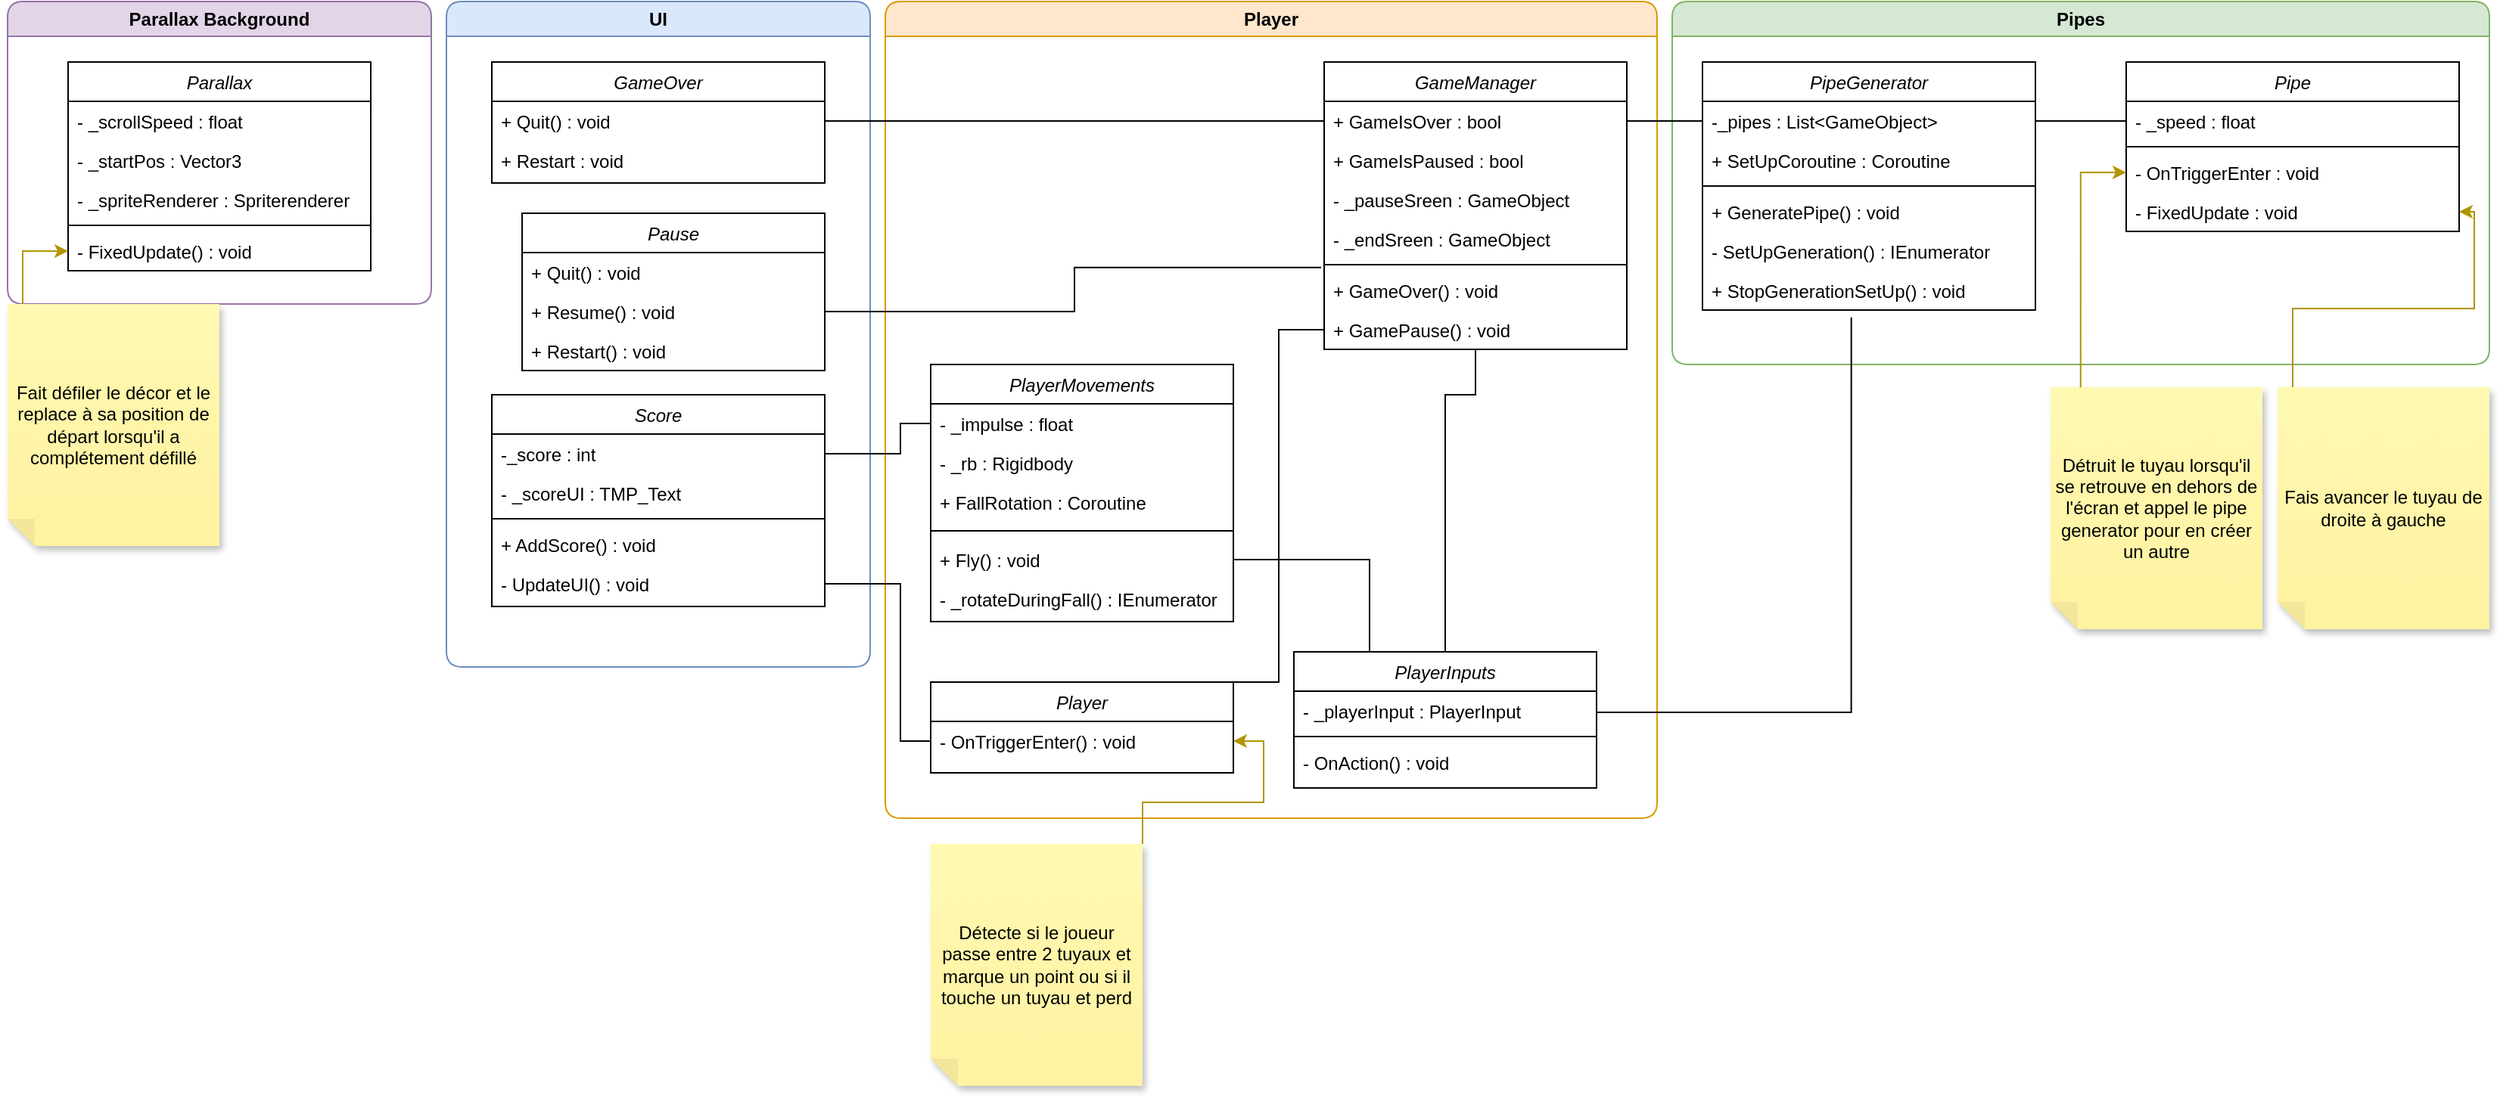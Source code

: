 <mxfile version="23.0.2" type="device">
  <diagram id="C5RBs43oDa-KdzZeNtuy" name="Page-1">
    <mxGraphModel dx="1235" dy="614" grid="1" gridSize="10" guides="1" tooltips="1" connect="1" arrows="1" fold="1" page="1" pageScale="1" pageWidth="1700" pageHeight="800" math="0" shadow="0">
      <root>
        <mxCell id="WIyWlLk6GJQsqaUBKTNV-0" />
        <mxCell id="WIyWlLk6GJQsqaUBKTNV-1" parent="WIyWlLk6GJQsqaUBKTNV-0" />
        <mxCell id="22lcPCfBFil6golWI1VR-0" value="Parallax Background" style="swimlane;whiteSpace=wrap;html=1;fillColor=#e1d5e7;strokeColor=#9673a6;shadow=0;rounded=1;" parent="WIyWlLk6GJQsqaUBKTNV-1" vertex="1">
          <mxGeometry x="30" width="280" height="200" as="geometry" />
        </mxCell>
        <mxCell id="zkfFHV4jXpPFQw0GAbJ--0" value="Parallax" style="swimlane;fontStyle=2;align=center;verticalAlign=top;childLayout=stackLayout;horizontal=1;startSize=26;horizontalStack=0;resizeParent=1;resizeLast=0;collapsible=1;marginBottom=0;rounded=0;shadow=0;strokeWidth=1;" parent="22lcPCfBFil6golWI1VR-0" vertex="1">
          <mxGeometry x="40" y="40" width="200" height="138" as="geometry">
            <mxRectangle x="230" y="140" width="160" height="26" as="alternateBounds" />
          </mxGeometry>
        </mxCell>
        <mxCell id="zkfFHV4jXpPFQw0GAbJ--1" value="- _scrollSpeed : float" style="text;align=left;verticalAlign=top;spacingLeft=4;spacingRight=4;overflow=hidden;rotatable=0;points=[[0,0.5],[1,0.5]];portConstraint=eastwest;" parent="zkfFHV4jXpPFQw0GAbJ--0" vertex="1">
          <mxGeometry y="26" width="200" height="26" as="geometry" />
        </mxCell>
        <mxCell id="zkfFHV4jXpPFQw0GAbJ--2" value="- _startPos : Vector3" style="text;align=left;verticalAlign=top;spacingLeft=4;spacingRight=4;overflow=hidden;rotatable=0;points=[[0,0.5],[1,0.5]];portConstraint=eastwest;rounded=0;shadow=0;html=0;" parent="zkfFHV4jXpPFQw0GAbJ--0" vertex="1">
          <mxGeometry y="52" width="200" height="26" as="geometry" />
        </mxCell>
        <mxCell id="zkfFHV4jXpPFQw0GAbJ--3" value="- _spriteRenderer : Spriterenderer" style="text;align=left;verticalAlign=top;spacingLeft=4;spacingRight=4;overflow=hidden;rotatable=0;points=[[0,0.5],[1,0.5]];portConstraint=eastwest;rounded=0;shadow=0;html=0;" parent="zkfFHV4jXpPFQw0GAbJ--0" vertex="1">
          <mxGeometry y="78" width="200" height="26" as="geometry" />
        </mxCell>
        <mxCell id="zkfFHV4jXpPFQw0GAbJ--4" value="" style="line;html=1;strokeWidth=1;align=left;verticalAlign=middle;spacingTop=-1;spacingLeft=3;spacingRight=3;rotatable=0;labelPosition=right;points=[];portConstraint=eastwest;" parent="zkfFHV4jXpPFQw0GAbJ--0" vertex="1">
          <mxGeometry y="104" width="200" height="8" as="geometry" />
        </mxCell>
        <mxCell id="zkfFHV4jXpPFQw0GAbJ--5" value="- FixedUpdate() : void" style="text;align=left;verticalAlign=top;spacingLeft=4;spacingRight=4;overflow=hidden;rotatable=0;points=[[0,0.5],[1,0.5]];portConstraint=eastwest;" parent="zkfFHV4jXpPFQw0GAbJ--0" vertex="1">
          <mxGeometry y="112" width="200" height="26" as="geometry" />
        </mxCell>
        <mxCell id="22lcPCfBFil6golWI1VR-4" style="edgeStyle=orthogonalEdgeStyle;rounded=0;orthogonalLoop=1;jettySize=auto;html=1;exitX=0;exitY=0;exitDx=130;exitDy=10;exitPerimeter=0;fillColor=#e3c800;strokeColor=#B09500;" parent="WIyWlLk6GJQsqaUBKTNV-1" source="22lcPCfBFil6golWI1VR-3" target="zkfFHV4jXpPFQw0GAbJ--5" edge="1">
          <mxGeometry relative="1" as="geometry" />
        </mxCell>
        <mxCell id="22lcPCfBFil6golWI1VR-3" value="Fait défiler le décor et le replace à sa position de départ lorsqu&#39;il a complétement&amp;nbsp;défillé" style="shape=note;whiteSpace=wrap;html=1;backgroundOutline=1;fontColor=#000000;darkOpacity=0.05;fillColor=#FFF9B2;strokeColor=none;fillStyle=solid;direction=west;gradientDirection=north;gradientColor=#FFF2A1;shadow=1;size=18;pointerEvents=1;" parent="WIyWlLk6GJQsqaUBKTNV-1" vertex="1">
          <mxGeometry x="30" y="200" width="140" height="160" as="geometry" />
        </mxCell>
        <mxCell id="22lcPCfBFil6golWI1VR-6" value="Player" style="swimlane;whiteSpace=wrap;html=1;fillColor=#ffe6cc;strokeColor=#d79b00;rounded=1;glass=0;shadow=0;" parent="WIyWlLk6GJQsqaUBKTNV-1" vertex="1">
          <mxGeometry x="610" width="510" height="540" as="geometry" />
        </mxCell>
        <mxCell id="22lcPCfBFil6golWI1VR-7" value="PlayerMovements" style="swimlane;fontStyle=2;align=center;verticalAlign=top;childLayout=stackLayout;horizontal=1;startSize=26;horizontalStack=0;resizeParent=1;resizeLast=0;collapsible=1;marginBottom=0;rounded=0;shadow=0;strokeWidth=1;" parent="22lcPCfBFil6golWI1VR-6" vertex="1">
          <mxGeometry x="30" y="240" width="200" height="170" as="geometry">
            <mxRectangle x="40" y="69" width="160" height="26" as="alternateBounds" />
          </mxGeometry>
        </mxCell>
        <mxCell id="22lcPCfBFil6golWI1VR-8" value="- _impulse : float" style="text;align=left;verticalAlign=top;spacingLeft=4;spacingRight=4;overflow=hidden;rotatable=0;points=[[0,0.5],[1,0.5]];portConstraint=eastwest;" parent="22lcPCfBFil6golWI1VR-7" vertex="1">
          <mxGeometry y="26" width="200" height="26" as="geometry" />
        </mxCell>
        <mxCell id="22lcPCfBFil6golWI1VR-9" value="- _rb : Rigidbody" style="text;align=left;verticalAlign=top;spacingLeft=4;spacingRight=4;overflow=hidden;rotatable=0;points=[[0,0.5],[1,0.5]];portConstraint=eastwest;rounded=0;shadow=0;html=0;" parent="22lcPCfBFil6golWI1VR-7" vertex="1">
          <mxGeometry y="52" width="200" height="26" as="geometry" />
        </mxCell>
        <mxCell id="22lcPCfBFil6golWI1VR-37" value="+ FallRotation : Coroutine" style="text;align=left;verticalAlign=top;spacingLeft=4;spacingRight=4;overflow=hidden;rotatable=0;points=[[0,0.5],[1,0.5]];portConstraint=eastwest;" parent="22lcPCfBFil6golWI1VR-7" vertex="1">
          <mxGeometry y="78" width="200" height="26" as="geometry" />
        </mxCell>
        <mxCell id="22lcPCfBFil6golWI1VR-11" value="" style="line;html=1;strokeWidth=1;align=left;verticalAlign=middle;spacingTop=-1;spacingLeft=3;spacingRight=3;rotatable=0;labelPosition=right;points=[];portConstraint=eastwest;" parent="22lcPCfBFil6golWI1VR-7" vertex="1">
          <mxGeometry y="104" width="200" height="12" as="geometry" />
        </mxCell>
        <mxCell id="22lcPCfBFil6golWI1VR-12" value="+ Fly() : void" style="text;align=left;verticalAlign=top;spacingLeft=4;spacingRight=4;overflow=hidden;rotatable=0;points=[[0,0.5],[1,0.5]];portConstraint=eastwest;" parent="22lcPCfBFil6golWI1VR-7" vertex="1">
          <mxGeometry y="116" width="200" height="26" as="geometry" />
        </mxCell>
        <mxCell id="22lcPCfBFil6golWI1VR-38" value="- _rotateDuringFall() : IEnumerator" style="text;align=left;verticalAlign=top;spacingLeft=4;spacingRight=4;overflow=hidden;rotatable=0;points=[[0,0.5],[1,0.5]];portConstraint=eastwest;" parent="22lcPCfBFil6golWI1VR-7" vertex="1">
          <mxGeometry y="142" width="200" height="26" as="geometry" />
        </mxCell>
        <mxCell id="Qvfb32T_ngSN5uWjexYS-70" style="edgeStyle=orthogonalEdgeStyle;rounded=0;orthogonalLoop=1;jettySize=auto;html=1;exitX=0.25;exitY=0;exitDx=0;exitDy=0;entryX=1;entryY=0.5;entryDx=0;entryDy=0;endArrow=none;endFill=0;" parent="22lcPCfBFil6golWI1VR-6" source="22lcPCfBFil6golWI1VR-13" target="22lcPCfBFil6golWI1VR-12" edge="1">
          <mxGeometry relative="1" as="geometry" />
        </mxCell>
        <mxCell id="22lcPCfBFil6golWI1VR-13" value="PlayerInputs" style="swimlane;fontStyle=2;align=center;verticalAlign=top;childLayout=stackLayout;horizontal=1;startSize=26;horizontalStack=0;resizeParent=1;resizeLast=0;collapsible=1;marginBottom=0;rounded=0;shadow=0;strokeWidth=1;" parent="22lcPCfBFil6golWI1VR-6" vertex="1">
          <mxGeometry x="270" y="430" width="200" height="90" as="geometry">
            <mxRectangle x="40" y="69" width="160" height="26" as="alternateBounds" />
          </mxGeometry>
        </mxCell>
        <mxCell id="22lcPCfBFil6golWI1VR-14" value="- _playerInput : PlayerInput" style="text;align=left;verticalAlign=top;spacingLeft=4;spacingRight=4;overflow=hidden;rotatable=0;points=[[0,0.5],[1,0.5]];portConstraint=eastwest;" parent="22lcPCfBFil6golWI1VR-13" vertex="1">
          <mxGeometry y="26" width="200" height="26" as="geometry" />
        </mxCell>
        <mxCell id="22lcPCfBFil6golWI1VR-17" value="" style="line;html=1;strokeWidth=1;align=left;verticalAlign=middle;spacingTop=-1;spacingLeft=3;spacingRight=3;rotatable=0;labelPosition=right;points=[];portConstraint=eastwest;" parent="22lcPCfBFil6golWI1VR-13" vertex="1">
          <mxGeometry y="52" width="200" height="8" as="geometry" />
        </mxCell>
        <mxCell id="22lcPCfBFil6golWI1VR-18" value="- OnAction() : void" style="text;align=left;verticalAlign=top;spacingLeft=4;spacingRight=4;overflow=hidden;rotatable=0;points=[[0,0.5],[1,0.5]];portConstraint=eastwest;" parent="22lcPCfBFil6golWI1VR-13" vertex="1">
          <mxGeometry y="60" width="200" height="26" as="geometry" />
        </mxCell>
        <mxCell id="22lcPCfBFil6golWI1VR-23" value="GameManager" style="swimlane;fontStyle=2;align=center;verticalAlign=top;childLayout=stackLayout;horizontal=1;startSize=26;horizontalStack=0;resizeParent=1;resizeLast=0;collapsible=1;marginBottom=0;rounded=0;shadow=0;strokeWidth=1;" parent="22lcPCfBFil6golWI1VR-6" vertex="1">
          <mxGeometry x="290" y="40" width="200" height="190" as="geometry">
            <mxRectangle x="40" y="69" width="160" height="26" as="alternateBounds" />
          </mxGeometry>
        </mxCell>
        <mxCell id="22lcPCfBFil6golWI1VR-24" value="+ GameIsOver : bool" style="text;align=left;verticalAlign=top;spacingLeft=4;spacingRight=4;overflow=hidden;rotatable=0;points=[[0,0.5],[1,0.5]];portConstraint=eastwest;" parent="22lcPCfBFil6golWI1VR-23" vertex="1">
          <mxGeometry y="26" width="200" height="26" as="geometry" />
        </mxCell>
        <mxCell id="22lcPCfBFil6golWI1VR-28" value="+ GameIsPaused : bool" style="text;align=left;verticalAlign=top;spacingLeft=4;spacingRight=4;overflow=hidden;rotatable=0;points=[[0,0.5],[1,0.5]];portConstraint=eastwest;" parent="22lcPCfBFil6golWI1VR-23" vertex="1">
          <mxGeometry y="52" width="200" height="26" as="geometry" />
        </mxCell>
        <mxCell id="Qvfb32T_ngSN5uWjexYS-47" value="- _pauseSreen : GameObject" style="text;align=left;verticalAlign=top;spacingLeft=4;spacingRight=4;overflow=hidden;rotatable=0;points=[[0,0.5],[1,0.5]];portConstraint=eastwest;" parent="22lcPCfBFil6golWI1VR-23" vertex="1">
          <mxGeometry y="78" width="200" height="26" as="geometry" />
        </mxCell>
        <mxCell id="Qvfb32T_ngSN5uWjexYS-48" value="- _endSreen : GameObject" style="text;align=left;verticalAlign=top;spacingLeft=4;spacingRight=4;overflow=hidden;rotatable=0;points=[[0,0.5],[1,0.5]];portConstraint=eastwest;" parent="22lcPCfBFil6golWI1VR-23" vertex="1">
          <mxGeometry y="104" width="200" height="26" as="geometry" />
        </mxCell>
        <mxCell id="22lcPCfBFil6golWI1VR-25" value="" style="line;html=1;strokeWidth=1;align=left;verticalAlign=middle;spacingTop=-1;spacingLeft=3;spacingRight=3;rotatable=0;labelPosition=right;points=[];portConstraint=eastwest;" parent="22lcPCfBFil6golWI1VR-23" vertex="1">
          <mxGeometry y="130" width="200" height="8" as="geometry" />
        </mxCell>
        <mxCell id="22lcPCfBFil6golWI1VR-26" value="+ GameOver() : void" style="text;align=left;verticalAlign=top;spacingLeft=4;spacingRight=4;overflow=hidden;rotatable=0;points=[[0,0.5],[1,0.5]];portConstraint=eastwest;" parent="22lcPCfBFil6golWI1VR-23" vertex="1">
          <mxGeometry y="138" width="200" height="26" as="geometry" />
        </mxCell>
        <mxCell id="22lcPCfBFil6golWI1VR-27" value="+ GamePause() : void" style="text;align=left;verticalAlign=top;spacingLeft=4;spacingRight=4;overflow=hidden;rotatable=0;points=[[0,0.5],[1,0.5]];portConstraint=eastwest;" parent="22lcPCfBFil6golWI1VR-23" vertex="1">
          <mxGeometry y="164" width="200" height="26" as="geometry" />
        </mxCell>
        <mxCell id="Qvfb32T_ngSN5uWjexYS-71" style="edgeStyle=orthogonalEdgeStyle;rounded=0;orthogonalLoop=1;jettySize=auto;html=1;exitX=0.5;exitY=0;exitDx=0;exitDy=0;endArrow=none;endFill=0;" parent="22lcPCfBFil6golWI1VR-6" source="22lcPCfBFil6golWI1VR-13" target="22lcPCfBFil6golWI1VR-27" edge="1">
          <mxGeometry relative="1" as="geometry">
            <Array as="points">
              <mxPoint x="370" y="260" />
              <mxPoint x="390" y="260" />
            </Array>
            <mxPoint x="373" y="260.004" as="targetPoint" />
          </mxGeometry>
        </mxCell>
        <mxCell id="Qvfb32T_ngSN5uWjexYS-63" value="Player" style="swimlane;fontStyle=2;align=center;verticalAlign=top;childLayout=stackLayout;horizontal=1;startSize=26;horizontalStack=0;resizeParent=1;resizeLast=0;collapsible=1;marginBottom=0;rounded=0;shadow=0;strokeWidth=1;" parent="22lcPCfBFil6golWI1VR-6" vertex="1">
          <mxGeometry x="30" y="450" width="200" height="60" as="geometry">
            <mxRectangle x="40" y="69" width="160" height="26" as="alternateBounds" />
          </mxGeometry>
        </mxCell>
        <mxCell id="Qvfb32T_ngSN5uWjexYS-66" value="- OnTriggerEnter() : void" style="text;align=left;verticalAlign=top;spacingLeft=4;spacingRight=4;overflow=hidden;rotatable=0;points=[[0,0.5],[1,0.5]];portConstraint=eastwest;" parent="Qvfb32T_ngSN5uWjexYS-63" vertex="1">
          <mxGeometry y="26" width="200" height="26" as="geometry" />
        </mxCell>
        <mxCell id="Qvfb32T_ngSN5uWjexYS-72" style="edgeStyle=orthogonalEdgeStyle;rounded=0;orthogonalLoop=1;jettySize=auto;html=1;exitX=1;exitY=0;exitDx=0;exitDy=0;entryX=0;entryY=0.5;entryDx=0;entryDy=0;endArrow=none;endFill=0;" parent="22lcPCfBFil6golWI1VR-6" source="Qvfb32T_ngSN5uWjexYS-63" target="22lcPCfBFil6golWI1VR-27" edge="1">
          <mxGeometry relative="1" as="geometry">
            <Array as="points">
              <mxPoint x="260" y="450" />
              <mxPoint x="260" y="217" />
            </Array>
            <mxPoint x="290" y="243.0" as="targetPoint" />
          </mxGeometry>
        </mxCell>
        <mxCell id="NaUxWzzthkALV-SUD3mu-4" value="Pipes" style="swimlane;whiteSpace=wrap;html=1;fillColor=#d5e8d4;strokeColor=#82b366;rounded=1;" parent="WIyWlLk6GJQsqaUBKTNV-1" vertex="1">
          <mxGeometry x="1130" width="540" height="240" as="geometry" />
        </mxCell>
        <mxCell id="NaUxWzzthkALV-SUD3mu-33" value="PipeGenerator" style="swimlane;fontStyle=2;align=center;verticalAlign=top;childLayout=stackLayout;horizontal=1;startSize=26;horizontalStack=0;resizeParent=1;resizeLast=0;collapsible=1;marginBottom=0;rounded=0;shadow=0;strokeWidth=1;" parent="NaUxWzzthkALV-SUD3mu-4" vertex="1">
          <mxGeometry x="20" y="40" width="220" height="164" as="geometry">
            <mxRectangle x="40" y="69" width="160" height="26" as="alternateBounds" />
          </mxGeometry>
        </mxCell>
        <mxCell id="NaUxWzzthkALV-SUD3mu-35" value="-_pipes : List&lt;GameObject&gt;" style="text;align=left;verticalAlign=top;spacingLeft=4;spacingRight=4;overflow=hidden;rotatable=0;points=[[0,0.5],[1,0.5]];portConstraint=eastwest;" parent="NaUxWzzthkALV-SUD3mu-33" vertex="1">
          <mxGeometry y="26" width="220" height="26" as="geometry" />
        </mxCell>
        <mxCell id="Qvfb32T_ngSN5uWjexYS-7" value="+ SetUpCoroutine : Coroutine" style="text;align=left;verticalAlign=top;spacingLeft=4;spacingRight=4;overflow=hidden;rotatable=0;points=[[0,0.5],[1,0.5]];portConstraint=eastwest;" parent="NaUxWzzthkALV-SUD3mu-33" vertex="1">
          <mxGeometry y="52" width="220" height="26" as="geometry" />
        </mxCell>
        <mxCell id="NaUxWzzthkALV-SUD3mu-36" value="" style="line;html=1;strokeWidth=1;align=left;verticalAlign=middle;spacingTop=-1;spacingLeft=3;spacingRight=3;rotatable=0;labelPosition=right;points=[];portConstraint=eastwest;" parent="NaUxWzzthkALV-SUD3mu-33" vertex="1">
          <mxGeometry y="78" width="220" height="8" as="geometry" />
        </mxCell>
        <mxCell id="NaUxWzzthkALV-SUD3mu-37" value="+ GeneratePipe() : void" style="text;align=left;verticalAlign=top;spacingLeft=4;spacingRight=4;overflow=hidden;rotatable=0;points=[[0,0.5],[1,0.5]];portConstraint=eastwest;" parent="NaUxWzzthkALV-SUD3mu-33" vertex="1">
          <mxGeometry y="86" width="220" height="26" as="geometry" />
        </mxCell>
        <mxCell id="NaUxWzzthkALV-SUD3mu-38" value="- SetUpGeneration() : IEnumerator" style="text;align=left;verticalAlign=top;spacingLeft=4;spacingRight=4;overflow=hidden;rotatable=0;points=[[0,0.5],[1,0.5]];portConstraint=eastwest;" parent="NaUxWzzthkALV-SUD3mu-33" vertex="1">
          <mxGeometry y="112" width="220" height="26" as="geometry" />
        </mxCell>
        <mxCell id="NaUxWzzthkALV-SUD3mu-39" value="+ StopGenerationSetUp() : void" style="text;align=left;verticalAlign=top;spacingLeft=4;spacingRight=4;overflow=hidden;rotatable=0;points=[[0,0.5],[1,0.5]];portConstraint=eastwest;" parent="NaUxWzzthkALV-SUD3mu-33" vertex="1">
          <mxGeometry y="138" width="220" height="26" as="geometry" />
        </mxCell>
        <mxCell id="Qvfb32T_ngSN5uWjexYS-0" value="Pipe" style="swimlane;fontStyle=2;align=center;verticalAlign=top;childLayout=stackLayout;horizontal=1;startSize=26;horizontalStack=0;resizeParent=1;resizeLast=0;collapsible=1;marginBottom=0;rounded=0;shadow=0;strokeWidth=1;" parent="NaUxWzzthkALV-SUD3mu-4" vertex="1">
          <mxGeometry x="300" y="40" width="220" height="112" as="geometry">
            <mxRectangle x="40" y="69" width="160" height="26" as="alternateBounds" />
          </mxGeometry>
        </mxCell>
        <mxCell id="Qvfb32T_ngSN5uWjexYS-1" value="- _speed : float" style="text;align=left;verticalAlign=top;spacingLeft=4;spacingRight=4;overflow=hidden;rotatable=0;points=[[0,0.5],[1,0.5]];portConstraint=eastwest;" parent="Qvfb32T_ngSN5uWjexYS-0" vertex="1">
          <mxGeometry y="26" width="220" height="26" as="geometry" />
        </mxCell>
        <mxCell id="Qvfb32T_ngSN5uWjexYS-3" value="" style="line;html=1;strokeWidth=1;align=left;verticalAlign=middle;spacingTop=-1;spacingLeft=3;spacingRight=3;rotatable=0;labelPosition=right;points=[];portConstraint=eastwest;" parent="Qvfb32T_ngSN5uWjexYS-0" vertex="1">
          <mxGeometry y="52" width="220" height="8" as="geometry" />
        </mxCell>
        <mxCell id="Qvfb32T_ngSN5uWjexYS-4" value="- OnTriggerEnter : void" style="text;align=left;verticalAlign=top;spacingLeft=4;spacingRight=4;overflow=hidden;rotatable=0;points=[[0,0.5],[1,0.5]];portConstraint=eastwest;" parent="Qvfb32T_ngSN5uWjexYS-0" vertex="1">
          <mxGeometry y="60" width="220" height="26" as="geometry" />
        </mxCell>
        <mxCell id="Qvfb32T_ngSN5uWjexYS-5" value="- FixedUpdate : void" style="text;align=left;verticalAlign=top;spacingLeft=4;spacingRight=4;overflow=hidden;rotatable=0;points=[[0,0.5],[1,0.5]];portConstraint=eastwest;" parent="Qvfb32T_ngSN5uWjexYS-0" vertex="1">
          <mxGeometry y="86" width="220" height="26" as="geometry" />
        </mxCell>
        <mxCell id="Qvfb32T_ngSN5uWjexYS-10" style="edgeStyle=orthogonalEdgeStyle;rounded=0;orthogonalLoop=1;jettySize=auto;html=1;exitX=1;exitY=0.5;exitDx=0;exitDy=0;endArrow=none;endFill=0;" parent="NaUxWzzthkALV-SUD3mu-4" source="NaUxWzzthkALV-SUD3mu-35" target="Qvfb32T_ngSN5uWjexYS-1" edge="1">
          <mxGeometry relative="1" as="geometry" />
        </mxCell>
        <mxCell id="Qvfb32T_ngSN5uWjexYS-9" style="edgeStyle=orthogonalEdgeStyle;rounded=0;orthogonalLoop=1;jettySize=auto;html=1;exitX=1;exitY=0.5;exitDx=0;exitDy=0;endArrow=none;endFill=0;" parent="WIyWlLk6GJQsqaUBKTNV-1" source="22lcPCfBFil6golWI1VR-24" target="NaUxWzzthkALV-SUD3mu-35" edge="1">
          <mxGeometry relative="1" as="geometry" />
        </mxCell>
        <mxCell id="Qvfb32T_ngSN5uWjexYS-28" value="UI" style="swimlane;whiteSpace=wrap;html=1;startSize=23;fillColor=#dae8fc;strokeColor=#6c8ebf;rounded=1;" parent="WIyWlLk6GJQsqaUBKTNV-1" vertex="1">
          <mxGeometry x="320" width="280" height="440" as="geometry" />
        </mxCell>
        <mxCell id="Qvfb32T_ngSN5uWjexYS-29" value="Score" style="swimlane;fontStyle=2;align=center;verticalAlign=top;childLayout=stackLayout;horizontal=1;startSize=26;horizontalStack=0;resizeParent=1;resizeLast=0;collapsible=1;marginBottom=0;rounded=0;shadow=0;strokeWidth=1;" parent="Qvfb32T_ngSN5uWjexYS-28" vertex="1">
          <mxGeometry x="30" y="260" width="220" height="140" as="geometry">
            <mxRectangle x="40" y="69" width="160" height="26" as="alternateBounds" />
          </mxGeometry>
        </mxCell>
        <mxCell id="Qvfb32T_ngSN5uWjexYS-30" value="-_score : int" style="text;align=left;verticalAlign=top;spacingLeft=4;spacingRight=4;overflow=hidden;rotatable=0;points=[[0,0.5],[1,0.5]];portConstraint=eastwest;" parent="Qvfb32T_ngSN5uWjexYS-29" vertex="1">
          <mxGeometry y="26" width="220" height="26" as="geometry" />
        </mxCell>
        <mxCell id="Qvfb32T_ngSN5uWjexYS-31" value="- _scoreUI : TMP_Text" style="text;align=left;verticalAlign=top;spacingLeft=4;spacingRight=4;overflow=hidden;rotatable=0;points=[[0,0.5],[1,0.5]];portConstraint=eastwest;" parent="Qvfb32T_ngSN5uWjexYS-29" vertex="1">
          <mxGeometry y="52" width="220" height="26" as="geometry" />
        </mxCell>
        <mxCell id="Qvfb32T_ngSN5uWjexYS-32" value="" style="line;html=1;strokeWidth=1;align=left;verticalAlign=middle;spacingTop=-1;spacingLeft=3;spacingRight=3;rotatable=0;labelPosition=right;points=[];portConstraint=eastwest;" parent="Qvfb32T_ngSN5uWjexYS-29" vertex="1">
          <mxGeometry y="78" width="220" height="8" as="geometry" />
        </mxCell>
        <mxCell id="Qvfb32T_ngSN5uWjexYS-33" value="+ AddScore() : void" style="text;align=left;verticalAlign=top;spacingLeft=4;spacingRight=4;overflow=hidden;rotatable=0;points=[[0,0.5],[1,0.5]];portConstraint=eastwest;" parent="Qvfb32T_ngSN5uWjexYS-29" vertex="1">
          <mxGeometry y="86" width="220" height="26" as="geometry" />
        </mxCell>
        <mxCell id="Qvfb32T_ngSN5uWjexYS-34" value="- UpdateUI() : void" style="text;align=left;verticalAlign=top;spacingLeft=4;spacingRight=4;overflow=hidden;rotatable=0;points=[[0,0.5],[1,0.5]];portConstraint=eastwest;" parent="Qvfb32T_ngSN5uWjexYS-29" vertex="1">
          <mxGeometry y="112" width="220" height="26" as="geometry" />
        </mxCell>
        <mxCell id="Qvfb32T_ngSN5uWjexYS-36" value="GameOver" style="swimlane;fontStyle=2;align=center;verticalAlign=top;childLayout=stackLayout;horizontal=1;startSize=26;horizontalStack=0;resizeParent=1;resizeLast=0;collapsible=1;marginBottom=0;rounded=0;shadow=0;strokeWidth=1;" parent="Qvfb32T_ngSN5uWjexYS-28" vertex="1">
          <mxGeometry x="30" y="40" width="220" height="80" as="geometry">
            <mxRectangle x="40" y="69" width="160" height="26" as="alternateBounds" />
          </mxGeometry>
        </mxCell>
        <mxCell id="Qvfb32T_ngSN5uWjexYS-52" value="+ Quit() : void" style="text;align=left;verticalAlign=top;spacingLeft=4;spacingRight=4;overflow=hidden;rotatable=0;points=[[0,0.5],[1,0.5]];portConstraint=eastwest;" parent="Qvfb32T_ngSN5uWjexYS-36" vertex="1">
          <mxGeometry y="26" width="220" height="26" as="geometry" />
        </mxCell>
        <mxCell id="Qvfb32T_ngSN5uWjexYS-51" value="+ Restart : void" style="text;align=left;verticalAlign=top;spacingLeft=4;spacingRight=4;overflow=hidden;rotatable=0;points=[[0,0.5],[1,0.5]];portConstraint=eastwest;" parent="Qvfb32T_ngSN5uWjexYS-36" vertex="1">
          <mxGeometry y="52" width="220" height="26" as="geometry" />
        </mxCell>
        <mxCell id="22lcPCfBFil6golWI1VR-29" value="Pause" style="swimlane;fontStyle=2;align=center;verticalAlign=top;childLayout=stackLayout;horizontal=1;startSize=26;horizontalStack=0;resizeParent=1;resizeLast=0;collapsible=1;marginBottom=0;rounded=0;shadow=0;strokeWidth=1;" parent="Qvfb32T_ngSN5uWjexYS-28" vertex="1">
          <mxGeometry x="50" y="140" width="200" height="104" as="geometry">
            <mxRectangle x="40" y="69" width="160" height="26" as="alternateBounds" />
          </mxGeometry>
        </mxCell>
        <mxCell id="Qvfb32T_ngSN5uWjexYS-53" value="+ Quit() : void" style="text;align=left;verticalAlign=top;spacingLeft=4;spacingRight=4;overflow=hidden;rotatable=0;points=[[0,0.5],[1,0.5]];portConstraint=eastwest;" parent="22lcPCfBFil6golWI1VR-29" vertex="1">
          <mxGeometry y="26" width="200" height="26" as="geometry" />
        </mxCell>
        <mxCell id="22lcPCfBFil6golWI1VR-33" value="+ Resume() : void" style="text;align=left;verticalAlign=top;spacingLeft=4;spacingRight=4;overflow=hidden;rotatable=0;points=[[0,0.5],[1,0.5]];portConstraint=eastwest;" parent="22lcPCfBFil6golWI1VR-29" vertex="1">
          <mxGeometry y="52" width="200" height="26" as="geometry" />
        </mxCell>
        <mxCell id="22lcPCfBFil6golWI1VR-34" value="+ Restart() : void" style="text;align=left;verticalAlign=top;spacingLeft=4;spacingRight=4;overflow=hidden;rotatable=0;points=[[0,0.5],[1,0.5]];portConstraint=eastwest;" parent="22lcPCfBFil6golWI1VR-29" vertex="1">
          <mxGeometry y="78" width="200" height="26" as="geometry" />
        </mxCell>
        <mxCell id="Qvfb32T_ngSN5uWjexYS-44" style="edgeStyle=orthogonalEdgeStyle;rounded=0;orthogonalLoop=1;jettySize=auto;html=1;exitX=0;exitY=0.5;exitDx=0;exitDy=0;entryX=1;entryY=0.5;entryDx=0;entryDy=0;endArrow=none;endFill=0;" parent="WIyWlLk6GJQsqaUBKTNV-1" source="22lcPCfBFil6golWI1VR-24" edge="1">
          <mxGeometry relative="1" as="geometry">
            <mxPoint x="570" y="79" as="targetPoint" />
          </mxGeometry>
        </mxCell>
        <mxCell id="Qvfb32T_ngSN5uWjexYS-45" style="edgeStyle=orthogonalEdgeStyle;rounded=0;orthogonalLoop=1;jettySize=auto;html=1;exitX=1;exitY=0.5;exitDx=0;exitDy=0;entryX=-0.01;entryY=-0.081;entryDx=0;entryDy=0;entryPerimeter=0;endArrow=none;endFill=0;" parent="WIyWlLk6GJQsqaUBKTNV-1" source="22lcPCfBFil6golWI1VR-33" target="22lcPCfBFil6golWI1VR-26" edge="1">
          <mxGeometry relative="1" as="geometry" />
        </mxCell>
        <mxCell id="Qvfb32T_ngSN5uWjexYS-56" style="edgeStyle=orthogonalEdgeStyle;rounded=0;orthogonalLoop=1;jettySize=auto;html=1;exitX=0;exitY=0.5;exitDx=0;exitDy=0;endArrow=none;endFill=0;" parent="WIyWlLk6GJQsqaUBKTNV-1" source="22lcPCfBFil6golWI1VR-8" target="Qvfb32T_ngSN5uWjexYS-30" edge="1">
          <mxGeometry relative="1" as="geometry">
            <Array as="points">
              <mxPoint x="620" y="279" />
              <mxPoint x="620" y="299" />
            </Array>
          </mxGeometry>
        </mxCell>
        <mxCell id="Qvfb32T_ngSN5uWjexYS-57" style="edgeStyle=orthogonalEdgeStyle;rounded=0;orthogonalLoop=1;jettySize=auto;html=1;exitX=0;exitY=0;exitDx=130;exitDy=10;exitPerimeter=0;fillColor=#e3c800;strokeColor=#B09500;" parent="WIyWlLk6GJQsqaUBKTNV-1" source="Qvfb32T_ngSN5uWjexYS-58" target="Qvfb32T_ngSN5uWjexYS-5" edge="1">
          <mxGeometry relative="1" as="geometry">
            <mxPoint x="1560" y="160" as="targetPoint" />
            <Array as="points">
              <mxPoint x="1540" y="203" />
              <mxPoint x="1660" y="203" />
              <mxPoint x="1660" y="139" />
            </Array>
          </mxGeometry>
        </mxCell>
        <mxCell id="Qvfb32T_ngSN5uWjexYS-58" value="Fais avancer le tuyau de droite à gauche" style="shape=note;whiteSpace=wrap;html=1;backgroundOutline=1;fontColor=#000000;darkOpacity=0.05;fillColor=#FFF9B2;strokeColor=none;fillStyle=solid;direction=west;gradientDirection=north;gradientColor=#FFF2A1;shadow=1;size=18;pointerEvents=1;" parent="WIyWlLk6GJQsqaUBKTNV-1" vertex="1">
          <mxGeometry x="1530" y="255" width="140" height="160" as="geometry" />
        </mxCell>
        <mxCell id="Qvfb32T_ngSN5uWjexYS-60" value="Détruit le tuyau lorsqu&#39;il se retrouve en dehors de l&#39;écran et appel le pipe generator pour en créer un autre" style="shape=note;whiteSpace=wrap;html=1;backgroundOutline=1;fontColor=#000000;darkOpacity=0.05;fillColor=#FFF9B2;strokeColor=none;fillStyle=solid;direction=west;gradientDirection=north;gradientColor=#FFF2A1;shadow=1;size=18;pointerEvents=1;" parent="WIyWlLk6GJQsqaUBKTNV-1" vertex="1">
          <mxGeometry x="1380" y="255" width="140" height="160" as="geometry" />
        </mxCell>
        <mxCell id="Qvfb32T_ngSN5uWjexYS-62" style="edgeStyle=orthogonalEdgeStyle;rounded=0;orthogonalLoop=1;jettySize=auto;html=1;exitX=0;exitY=0.5;exitDx=0;exitDy=0;entryX=0.858;entryY=0.999;entryDx=0;entryDy=0;entryPerimeter=0;startArrow=classic;startFill=1;endArrow=none;endFill=0;fillColor=#e3c800;strokeColor=#B09500;" parent="WIyWlLk6GJQsqaUBKTNV-1" source="Qvfb32T_ngSN5uWjexYS-4" target="Qvfb32T_ngSN5uWjexYS-60" edge="1">
          <mxGeometry relative="1" as="geometry" />
        </mxCell>
        <mxCell id="Qvfb32T_ngSN5uWjexYS-68" style="edgeStyle=orthogonalEdgeStyle;rounded=0;orthogonalLoop=1;jettySize=auto;html=1;exitX=1;exitY=0.5;exitDx=0;exitDy=0;entryX=0.447;entryY=1.188;entryDx=0;entryDy=0;entryPerimeter=0;endArrow=none;endFill=0;" parent="WIyWlLk6GJQsqaUBKTNV-1" source="22lcPCfBFil6golWI1VR-14" target="NaUxWzzthkALV-SUD3mu-39" edge="1">
          <mxGeometry relative="1" as="geometry">
            <Array as="points">
              <mxPoint x="1248" y="470" />
            </Array>
          </mxGeometry>
        </mxCell>
        <mxCell id="Qvfb32T_ngSN5uWjexYS-73" style="edgeStyle=orthogonalEdgeStyle;rounded=0;orthogonalLoop=1;jettySize=auto;html=1;exitX=0;exitY=0.5;exitDx=0;exitDy=0;entryX=1;entryY=0.5;entryDx=0;entryDy=0;endArrow=none;endFill=0;" parent="WIyWlLk6GJQsqaUBKTNV-1" source="Qvfb32T_ngSN5uWjexYS-66" target="Qvfb32T_ngSN5uWjexYS-34" edge="1">
          <mxGeometry relative="1" as="geometry">
            <Array as="points">
              <mxPoint x="620" y="489" />
              <mxPoint x="620" y="385" />
            </Array>
          </mxGeometry>
        </mxCell>
        <mxCell id="Qvfb32T_ngSN5uWjexYS-77" style="edgeStyle=orthogonalEdgeStyle;rounded=0;orthogonalLoop=1;jettySize=auto;html=1;exitX=0;exitY=1;exitDx=0;exitDy=0;exitPerimeter=0;entryX=1;entryY=0.5;entryDx=0;entryDy=0;fillColor=#e3c800;strokeColor=#B09500;" parent="WIyWlLk6GJQsqaUBKTNV-1" source="Qvfb32T_ngSN5uWjexYS-74" target="Qvfb32T_ngSN5uWjexYS-66" edge="1">
          <mxGeometry relative="1" as="geometry" />
        </mxCell>
        <mxCell id="Qvfb32T_ngSN5uWjexYS-74" value="Détecte si le joueur passe entre 2 tuyaux et marque un point ou si il touche un tuyau et perd" style="shape=note;whiteSpace=wrap;html=1;backgroundOutline=1;fontColor=#000000;darkOpacity=0.05;fillColor=#FFF9B2;strokeColor=none;fillStyle=solid;direction=west;gradientDirection=north;gradientColor=#FFF2A1;shadow=1;size=18;pointerEvents=1;" parent="WIyWlLk6GJQsqaUBKTNV-1" vertex="1">
          <mxGeometry x="640" y="557" width="140" height="160" as="geometry" />
        </mxCell>
      </root>
    </mxGraphModel>
  </diagram>
</mxfile>
